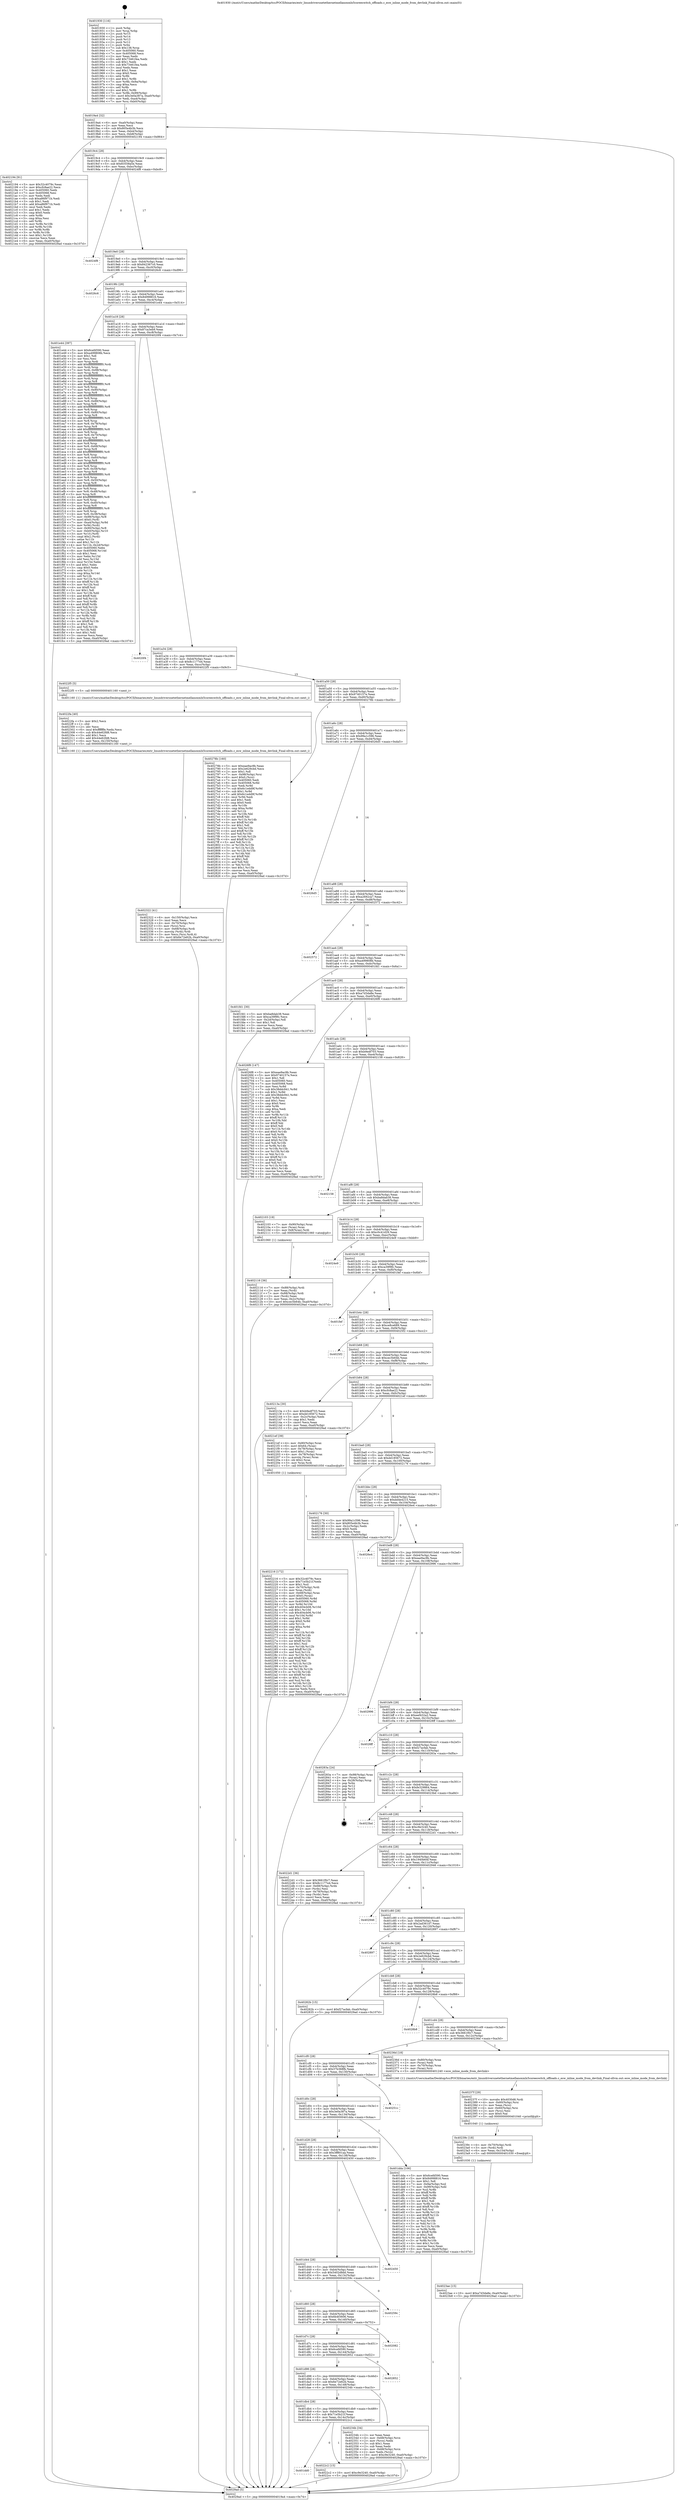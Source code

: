 digraph "0x401930" {
  label = "0x401930 (/mnt/c/Users/mathe/Desktop/tcc/POCII/binaries/extr_linuxdriversnetethernetmellanoxmlx5coreeswitch_offloads.c_esw_inline_mode_from_devlink_Final-ollvm.out::main(0))"
  labelloc = "t"
  node[shape=record]

  Entry [label="",width=0.3,height=0.3,shape=circle,fillcolor=black,style=filled]
  "0x4019a4" [label="{
     0x4019a4 [32]\l
     | [instrs]\l
     &nbsp;&nbsp;0x4019a4 \<+6\>: mov -0xa0(%rbp),%eax\l
     &nbsp;&nbsp;0x4019aa \<+2\>: mov %eax,%ecx\l
     &nbsp;&nbsp;0x4019ac \<+6\>: sub $0x805e4b3b,%ecx\l
     &nbsp;&nbsp;0x4019b2 \<+6\>: mov %eax,-0xb4(%rbp)\l
     &nbsp;&nbsp;0x4019b8 \<+6\>: mov %ecx,-0xb8(%rbp)\l
     &nbsp;&nbsp;0x4019be \<+6\>: je 0000000000402194 \<main+0x864\>\l
  }"]
  "0x402194" [label="{
     0x402194 [91]\l
     | [instrs]\l
     &nbsp;&nbsp;0x402194 \<+5\>: mov $0x32c4079c,%eax\l
     &nbsp;&nbsp;0x402199 \<+5\>: mov $0xcfc8ae22,%ecx\l
     &nbsp;&nbsp;0x40219e \<+7\>: mov 0x405060,%edx\l
     &nbsp;&nbsp;0x4021a5 \<+7\>: mov 0x405068,%esi\l
     &nbsp;&nbsp;0x4021ac \<+2\>: mov %edx,%edi\l
     &nbsp;&nbsp;0x4021ae \<+6\>: sub $0xa86f971b,%edi\l
     &nbsp;&nbsp;0x4021b4 \<+3\>: sub $0x1,%edi\l
     &nbsp;&nbsp;0x4021b7 \<+6\>: add $0xa86f971b,%edi\l
     &nbsp;&nbsp;0x4021bd \<+3\>: imul %edi,%edx\l
     &nbsp;&nbsp;0x4021c0 \<+3\>: and $0x1,%edx\l
     &nbsp;&nbsp;0x4021c3 \<+3\>: cmp $0x0,%edx\l
     &nbsp;&nbsp;0x4021c6 \<+4\>: sete %r8b\l
     &nbsp;&nbsp;0x4021ca \<+3\>: cmp $0xa,%esi\l
     &nbsp;&nbsp;0x4021cd \<+4\>: setl %r9b\l
     &nbsp;&nbsp;0x4021d1 \<+3\>: mov %r8b,%r10b\l
     &nbsp;&nbsp;0x4021d4 \<+3\>: and %r9b,%r10b\l
     &nbsp;&nbsp;0x4021d7 \<+3\>: xor %r9b,%r8b\l
     &nbsp;&nbsp;0x4021da \<+3\>: or %r8b,%r10b\l
     &nbsp;&nbsp;0x4021dd \<+4\>: test $0x1,%r10b\l
     &nbsp;&nbsp;0x4021e1 \<+3\>: cmovne %ecx,%eax\l
     &nbsp;&nbsp;0x4021e4 \<+6\>: mov %eax,-0xa0(%rbp)\l
     &nbsp;&nbsp;0x4021ea \<+5\>: jmp 00000000004029ad \<main+0x107d\>\l
  }"]
  "0x4019c4" [label="{
     0x4019c4 [28]\l
     | [instrs]\l
     &nbsp;&nbsp;0x4019c4 \<+5\>: jmp 00000000004019c9 \<main+0x99\>\l
     &nbsp;&nbsp;0x4019c9 \<+6\>: mov -0xb4(%rbp),%eax\l
     &nbsp;&nbsp;0x4019cf \<+5\>: sub $0x83558a5e,%eax\l
     &nbsp;&nbsp;0x4019d4 \<+6\>: mov %eax,-0xbc(%rbp)\l
     &nbsp;&nbsp;0x4019da \<+6\>: je 00000000004024f8 \<main+0xbc8\>\l
  }"]
  Exit [label="",width=0.3,height=0.3,shape=circle,fillcolor=black,style=filled,peripheries=2]
  "0x4024f8" [label="{
     0x4024f8\l
  }", style=dashed]
  "0x4019e0" [label="{
     0x4019e0 [28]\l
     | [instrs]\l
     &nbsp;&nbsp;0x4019e0 \<+5\>: jmp 00000000004019e5 \<main+0xb5\>\l
     &nbsp;&nbsp;0x4019e5 \<+6\>: mov -0xb4(%rbp),%eax\l
     &nbsp;&nbsp;0x4019eb \<+5\>: sub $0x842367c0,%eax\l
     &nbsp;&nbsp;0x4019f0 \<+6\>: mov %eax,-0xc0(%rbp)\l
     &nbsp;&nbsp;0x4019f6 \<+6\>: je 00000000004026c6 \<main+0xd96\>\l
  }"]
  "0x4023ae" [label="{
     0x4023ae [15]\l
     | [instrs]\l
     &nbsp;&nbsp;0x4023ae \<+10\>: movl $0xa7d3da8e,-0xa0(%rbp)\l
     &nbsp;&nbsp;0x4023b8 \<+5\>: jmp 00000000004029ad \<main+0x107d\>\l
  }"]
  "0x4026c6" [label="{
     0x4026c6\l
  }", style=dashed]
  "0x4019fc" [label="{
     0x4019fc [28]\l
     | [instrs]\l
     &nbsp;&nbsp;0x4019fc \<+5\>: jmp 0000000000401a01 \<main+0xd1\>\l
     &nbsp;&nbsp;0x401a01 \<+6\>: mov -0xb4(%rbp),%eax\l
     &nbsp;&nbsp;0x401a07 \<+5\>: sub $0x84998816,%eax\l
     &nbsp;&nbsp;0x401a0c \<+6\>: mov %eax,-0xc4(%rbp)\l
     &nbsp;&nbsp;0x401a12 \<+6\>: je 0000000000401e44 \<main+0x514\>\l
  }"]
  "0x40239c" [label="{
     0x40239c [18]\l
     | [instrs]\l
     &nbsp;&nbsp;0x40239c \<+4\>: mov -0x70(%rbp),%rdi\l
     &nbsp;&nbsp;0x4023a0 \<+3\>: mov (%rdi),%rdi\l
     &nbsp;&nbsp;0x4023a3 \<+6\>: mov %eax,-0x154(%rbp)\l
     &nbsp;&nbsp;0x4023a9 \<+5\>: call 0000000000401030 \<free@plt\>\l
     | [calls]\l
     &nbsp;&nbsp;0x401030 \{1\} (unknown)\l
  }"]
  "0x401e44" [label="{
     0x401e44 [397]\l
     | [instrs]\l
     &nbsp;&nbsp;0x401e44 \<+5\>: mov $0x6cefd590,%eax\l
     &nbsp;&nbsp;0x401e49 \<+5\>: mov $0xa499808b,%ecx\l
     &nbsp;&nbsp;0x401e4e \<+2\>: mov $0x1,%dl\l
     &nbsp;&nbsp;0x401e50 \<+2\>: xor %esi,%esi\l
     &nbsp;&nbsp;0x401e52 \<+3\>: mov %rsp,%rdi\l
     &nbsp;&nbsp;0x401e55 \<+4\>: add $0xfffffffffffffff0,%rdi\l
     &nbsp;&nbsp;0x401e59 \<+3\>: mov %rdi,%rsp\l
     &nbsp;&nbsp;0x401e5c \<+7\>: mov %rdi,-0x98(%rbp)\l
     &nbsp;&nbsp;0x401e63 \<+3\>: mov %rsp,%rdi\l
     &nbsp;&nbsp;0x401e66 \<+4\>: add $0xfffffffffffffff0,%rdi\l
     &nbsp;&nbsp;0x401e6a \<+3\>: mov %rdi,%rsp\l
     &nbsp;&nbsp;0x401e6d \<+3\>: mov %rsp,%r8\l
     &nbsp;&nbsp;0x401e70 \<+4\>: add $0xfffffffffffffff0,%r8\l
     &nbsp;&nbsp;0x401e74 \<+3\>: mov %r8,%rsp\l
     &nbsp;&nbsp;0x401e77 \<+7\>: mov %r8,-0x90(%rbp)\l
     &nbsp;&nbsp;0x401e7e \<+3\>: mov %rsp,%r8\l
     &nbsp;&nbsp;0x401e81 \<+4\>: add $0xfffffffffffffff0,%r8\l
     &nbsp;&nbsp;0x401e85 \<+3\>: mov %r8,%rsp\l
     &nbsp;&nbsp;0x401e88 \<+7\>: mov %r8,-0x88(%rbp)\l
     &nbsp;&nbsp;0x401e8f \<+3\>: mov %rsp,%r8\l
     &nbsp;&nbsp;0x401e92 \<+4\>: add $0xfffffffffffffff0,%r8\l
     &nbsp;&nbsp;0x401e96 \<+3\>: mov %r8,%rsp\l
     &nbsp;&nbsp;0x401e99 \<+4\>: mov %r8,-0x80(%rbp)\l
     &nbsp;&nbsp;0x401e9d \<+3\>: mov %rsp,%r8\l
     &nbsp;&nbsp;0x401ea0 \<+4\>: add $0xfffffffffffffff0,%r8\l
     &nbsp;&nbsp;0x401ea4 \<+3\>: mov %r8,%rsp\l
     &nbsp;&nbsp;0x401ea7 \<+4\>: mov %r8,-0x78(%rbp)\l
     &nbsp;&nbsp;0x401eab \<+3\>: mov %rsp,%r8\l
     &nbsp;&nbsp;0x401eae \<+4\>: add $0xfffffffffffffff0,%r8\l
     &nbsp;&nbsp;0x401eb2 \<+3\>: mov %r8,%rsp\l
     &nbsp;&nbsp;0x401eb5 \<+4\>: mov %r8,-0x70(%rbp)\l
     &nbsp;&nbsp;0x401eb9 \<+3\>: mov %rsp,%r8\l
     &nbsp;&nbsp;0x401ebc \<+4\>: add $0xfffffffffffffff0,%r8\l
     &nbsp;&nbsp;0x401ec0 \<+3\>: mov %r8,%rsp\l
     &nbsp;&nbsp;0x401ec3 \<+4\>: mov %r8,-0x68(%rbp)\l
     &nbsp;&nbsp;0x401ec7 \<+3\>: mov %rsp,%r8\l
     &nbsp;&nbsp;0x401eca \<+4\>: add $0xfffffffffffffff0,%r8\l
     &nbsp;&nbsp;0x401ece \<+3\>: mov %r8,%rsp\l
     &nbsp;&nbsp;0x401ed1 \<+4\>: mov %r8,-0x60(%rbp)\l
     &nbsp;&nbsp;0x401ed5 \<+3\>: mov %rsp,%r8\l
     &nbsp;&nbsp;0x401ed8 \<+4\>: add $0xfffffffffffffff0,%r8\l
     &nbsp;&nbsp;0x401edc \<+3\>: mov %r8,%rsp\l
     &nbsp;&nbsp;0x401edf \<+4\>: mov %r8,-0x58(%rbp)\l
     &nbsp;&nbsp;0x401ee3 \<+3\>: mov %rsp,%r8\l
     &nbsp;&nbsp;0x401ee6 \<+4\>: add $0xfffffffffffffff0,%r8\l
     &nbsp;&nbsp;0x401eea \<+3\>: mov %r8,%rsp\l
     &nbsp;&nbsp;0x401eed \<+4\>: mov %r8,-0x50(%rbp)\l
     &nbsp;&nbsp;0x401ef1 \<+3\>: mov %rsp,%r8\l
     &nbsp;&nbsp;0x401ef4 \<+4\>: add $0xfffffffffffffff0,%r8\l
     &nbsp;&nbsp;0x401ef8 \<+3\>: mov %r8,%rsp\l
     &nbsp;&nbsp;0x401efb \<+4\>: mov %r8,-0x48(%rbp)\l
     &nbsp;&nbsp;0x401eff \<+3\>: mov %rsp,%r8\l
     &nbsp;&nbsp;0x401f02 \<+4\>: add $0xfffffffffffffff0,%r8\l
     &nbsp;&nbsp;0x401f06 \<+3\>: mov %r8,%rsp\l
     &nbsp;&nbsp;0x401f09 \<+4\>: mov %r8,-0x40(%rbp)\l
     &nbsp;&nbsp;0x401f0d \<+3\>: mov %rsp,%r8\l
     &nbsp;&nbsp;0x401f10 \<+4\>: add $0xfffffffffffffff0,%r8\l
     &nbsp;&nbsp;0x401f14 \<+3\>: mov %r8,%rsp\l
     &nbsp;&nbsp;0x401f17 \<+4\>: mov %r8,-0x38(%rbp)\l
     &nbsp;&nbsp;0x401f1b \<+7\>: mov -0x98(%rbp),%r8\l
     &nbsp;&nbsp;0x401f22 \<+7\>: movl $0x0,(%r8)\l
     &nbsp;&nbsp;0x401f29 \<+7\>: mov -0xa4(%rbp),%r9d\l
     &nbsp;&nbsp;0x401f30 \<+3\>: mov %r9d,(%rdi)\l
     &nbsp;&nbsp;0x401f33 \<+7\>: mov -0x90(%rbp),%r8\l
     &nbsp;&nbsp;0x401f3a \<+7\>: mov -0xb0(%rbp),%r10\l
     &nbsp;&nbsp;0x401f41 \<+3\>: mov %r10,(%r8)\l
     &nbsp;&nbsp;0x401f44 \<+3\>: cmpl $0x2,(%rdi)\l
     &nbsp;&nbsp;0x401f47 \<+4\>: setne %r11b\l
     &nbsp;&nbsp;0x401f4b \<+4\>: and $0x1,%r11b\l
     &nbsp;&nbsp;0x401f4f \<+4\>: mov %r11b,-0x2d(%rbp)\l
     &nbsp;&nbsp;0x401f53 \<+7\>: mov 0x405060,%ebx\l
     &nbsp;&nbsp;0x401f5a \<+8\>: mov 0x405068,%r14d\l
     &nbsp;&nbsp;0x401f62 \<+3\>: sub $0x1,%esi\l
     &nbsp;&nbsp;0x401f65 \<+3\>: mov %ebx,%r15d\l
     &nbsp;&nbsp;0x401f68 \<+3\>: add %esi,%r15d\l
     &nbsp;&nbsp;0x401f6b \<+4\>: imul %r15d,%ebx\l
     &nbsp;&nbsp;0x401f6f \<+3\>: and $0x1,%ebx\l
     &nbsp;&nbsp;0x401f72 \<+3\>: cmp $0x0,%ebx\l
     &nbsp;&nbsp;0x401f75 \<+4\>: sete %r11b\l
     &nbsp;&nbsp;0x401f79 \<+4\>: cmp $0xa,%r14d\l
     &nbsp;&nbsp;0x401f7d \<+4\>: setl %r12b\l
     &nbsp;&nbsp;0x401f81 \<+3\>: mov %r11b,%r13b\l
     &nbsp;&nbsp;0x401f84 \<+4\>: xor $0xff,%r13b\l
     &nbsp;&nbsp;0x401f88 \<+3\>: mov %r12b,%sil\l
     &nbsp;&nbsp;0x401f8b \<+4\>: xor $0xff,%sil\l
     &nbsp;&nbsp;0x401f8f \<+3\>: xor $0x1,%dl\l
     &nbsp;&nbsp;0x401f92 \<+3\>: mov %r13b,%dil\l
     &nbsp;&nbsp;0x401f95 \<+4\>: and $0xff,%dil\l
     &nbsp;&nbsp;0x401f99 \<+3\>: and %dl,%r11b\l
     &nbsp;&nbsp;0x401f9c \<+3\>: mov %sil,%r8b\l
     &nbsp;&nbsp;0x401f9f \<+4\>: and $0xff,%r8b\l
     &nbsp;&nbsp;0x401fa3 \<+3\>: and %dl,%r12b\l
     &nbsp;&nbsp;0x401fa6 \<+3\>: or %r11b,%dil\l
     &nbsp;&nbsp;0x401fa9 \<+3\>: or %r12b,%r8b\l
     &nbsp;&nbsp;0x401fac \<+3\>: xor %r8b,%dil\l
     &nbsp;&nbsp;0x401faf \<+3\>: or %sil,%r13b\l
     &nbsp;&nbsp;0x401fb2 \<+4\>: xor $0xff,%r13b\l
     &nbsp;&nbsp;0x401fb6 \<+3\>: or $0x1,%dl\l
     &nbsp;&nbsp;0x401fb9 \<+3\>: and %dl,%r13b\l
     &nbsp;&nbsp;0x401fbc \<+3\>: or %r13b,%dil\l
     &nbsp;&nbsp;0x401fbf \<+4\>: test $0x1,%dil\l
     &nbsp;&nbsp;0x401fc3 \<+3\>: cmovne %ecx,%eax\l
     &nbsp;&nbsp;0x401fc6 \<+6\>: mov %eax,-0xa0(%rbp)\l
     &nbsp;&nbsp;0x401fcc \<+5\>: jmp 00000000004029ad \<main+0x107d\>\l
  }"]
  "0x401a18" [label="{
     0x401a18 [28]\l
     | [instrs]\l
     &nbsp;&nbsp;0x401a18 \<+5\>: jmp 0000000000401a1d \<main+0xed\>\l
     &nbsp;&nbsp;0x401a1d \<+6\>: mov -0xb4(%rbp),%eax\l
     &nbsp;&nbsp;0x401a23 \<+5\>: sub $0x87ca3eb9,%eax\l
     &nbsp;&nbsp;0x401a28 \<+6\>: mov %eax,-0xc8(%rbp)\l
     &nbsp;&nbsp;0x401a2e \<+6\>: je 00000000004020f4 \<main+0x7c4\>\l
  }"]
  "0x40237f" [label="{
     0x40237f [29]\l
     | [instrs]\l
     &nbsp;&nbsp;0x40237f \<+10\>: movabs $0x4030d6,%rdi\l
     &nbsp;&nbsp;0x402389 \<+4\>: mov -0x60(%rbp),%rsi\l
     &nbsp;&nbsp;0x40238d \<+2\>: mov %eax,(%rsi)\l
     &nbsp;&nbsp;0x40238f \<+4\>: mov -0x60(%rbp),%rsi\l
     &nbsp;&nbsp;0x402393 \<+2\>: mov (%rsi),%esi\l
     &nbsp;&nbsp;0x402395 \<+2\>: mov $0x0,%al\l
     &nbsp;&nbsp;0x402397 \<+5\>: call 0000000000401040 \<printf@plt\>\l
     | [calls]\l
     &nbsp;&nbsp;0x401040 \{1\} (unknown)\l
  }"]
  "0x4020f4" [label="{
     0x4020f4\l
  }", style=dashed]
  "0x401a34" [label="{
     0x401a34 [28]\l
     | [instrs]\l
     &nbsp;&nbsp;0x401a34 \<+5\>: jmp 0000000000401a39 \<main+0x109\>\l
     &nbsp;&nbsp;0x401a39 \<+6\>: mov -0xb4(%rbp),%eax\l
     &nbsp;&nbsp;0x401a3f \<+5\>: sub $0x8c1177e4,%eax\l
     &nbsp;&nbsp;0x401a44 \<+6\>: mov %eax,-0xcc(%rbp)\l
     &nbsp;&nbsp;0x401a4a \<+6\>: je 00000000004022f5 \<main+0x9c5\>\l
  }"]
  "0x402322" [label="{
     0x402322 [41]\l
     | [instrs]\l
     &nbsp;&nbsp;0x402322 \<+6\>: mov -0x150(%rbp),%ecx\l
     &nbsp;&nbsp;0x402328 \<+3\>: imul %eax,%ecx\l
     &nbsp;&nbsp;0x40232b \<+4\>: mov -0x70(%rbp),%rsi\l
     &nbsp;&nbsp;0x40232f \<+3\>: mov (%rsi),%rsi\l
     &nbsp;&nbsp;0x402332 \<+4\>: mov -0x68(%rbp),%rdi\l
     &nbsp;&nbsp;0x402336 \<+3\>: movslq (%rdi),%rdi\l
     &nbsp;&nbsp;0x402339 \<+3\>: mov %ecx,(%rsi,%rdi,4)\l
     &nbsp;&nbsp;0x40233c \<+10\>: movl $0x6e72e62b,-0xa0(%rbp)\l
     &nbsp;&nbsp;0x402346 \<+5\>: jmp 00000000004029ad \<main+0x107d\>\l
  }"]
  "0x4022f5" [label="{
     0x4022f5 [5]\l
     | [instrs]\l
     &nbsp;&nbsp;0x4022f5 \<+5\>: call 0000000000401160 \<next_i\>\l
     | [calls]\l
     &nbsp;&nbsp;0x401160 \{1\} (/mnt/c/Users/mathe/Desktop/tcc/POCII/binaries/extr_linuxdriversnetethernetmellanoxmlx5coreeswitch_offloads.c_esw_inline_mode_from_devlink_Final-ollvm.out::next_i)\l
  }"]
  "0x401a50" [label="{
     0x401a50 [28]\l
     | [instrs]\l
     &nbsp;&nbsp;0x401a50 \<+5\>: jmp 0000000000401a55 \<main+0x125\>\l
     &nbsp;&nbsp;0x401a55 \<+6\>: mov -0xb4(%rbp),%eax\l
     &nbsp;&nbsp;0x401a5b \<+5\>: sub $0x9740157e,%eax\l
     &nbsp;&nbsp;0x401a60 \<+6\>: mov %eax,-0xd0(%rbp)\l
     &nbsp;&nbsp;0x401a66 \<+6\>: je 000000000040278b \<main+0xe5b\>\l
  }"]
  "0x4022fa" [label="{
     0x4022fa [40]\l
     | [instrs]\l
     &nbsp;&nbsp;0x4022fa \<+5\>: mov $0x2,%ecx\l
     &nbsp;&nbsp;0x4022ff \<+1\>: cltd\l
     &nbsp;&nbsp;0x402300 \<+2\>: idiv %ecx\l
     &nbsp;&nbsp;0x402302 \<+6\>: imul $0xfffffffe,%edx,%ecx\l
     &nbsp;&nbsp;0x402308 \<+6\>: sub $0x44e62fd8,%ecx\l
     &nbsp;&nbsp;0x40230e \<+3\>: add $0x1,%ecx\l
     &nbsp;&nbsp;0x402311 \<+6\>: add $0x44e62fd8,%ecx\l
     &nbsp;&nbsp;0x402317 \<+6\>: mov %ecx,-0x150(%rbp)\l
     &nbsp;&nbsp;0x40231d \<+5\>: call 0000000000401160 \<next_i\>\l
     | [calls]\l
     &nbsp;&nbsp;0x401160 \{1\} (/mnt/c/Users/mathe/Desktop/tcc/POCII/binaries/extr_linuxdriversnetethernetmellanoxmlx5coreeswitch_offloads.c_esw_inline_mode_from_devlink_Final-ollvm.out::next_i)\l
  }"]
  "0x40278b" [label="{
     0x40278b [160]\l
     | [instrs]\l
     &nbsp;&nbsp;0x40278b \<+5\>: mov $0xeae9ac9b,%eax\l
     &nbsp;&nbsp;0x402790 \<+5\>: mov $0x2e629cbd,%ecx\l
     &nbsp;&nbsp;0x402795 \<+2\>: mov $0x1,%dl\l
     &nbsp;&nbsp;0x402797 \<+7\>: mov -0x98(%rbp),%rsi\l
     &nbsp;&nbsp;0x40279e \<+6\>: movl $0x0,(%rsi)\l
     &nbsp;&nbsp;0x4027a4 \<+7\>: mov 0x405060,%edi\l
     &nbsp;&nbsp;0x4027ab \<+8\>: mov 0x405068,%r8d\l
     &nbsp;&nbsp;0x4027b3 \<+3\>: mov %edi,%r9d\l
     &nbsp;&nbsp;0x4027b6 \<+7\>: sub $0x6c1edd9f,%r9d\l
     &nbsp;&nbsp;0x4027bd \<+4\>: sub $0x1,%r9d\l
     &nbsp;&nbsp;0x4027c1 \<+7\>: add $0x6c1edd9f,%r9d\l
     &nbsp;&nbsp;0x4027c8 \<+4\>: imul %r9d,%edi\l
     &nbsp;&nbsp;0x4027cc \<+3\>: and $0x1,%edi\l
     &nbsp;&nbsp;0x4027cf \<+3\>: cmp $0x0,%edi\l
     &nbsp;&nbsp;0x4027d2 \<+4\>: sete %r10b\l
     &nbsp;&nbsp;0x4027d6 \<+4\>: cmp $0xa,%r8d\l
     &nbsp;&nbsp;0x4027da \<+4\>: setl %r11b\l
     &nbsp;&nbsp;0x4027de \<+3\>: mov %r10b,%bl\l
     &nbsp;&nbsp;0x4027e1 \<+3\>: xor $0xff,%bl\l
     &nbsp;&nbsp;0x4027e4 \<+3\>: mov %r11b,%r14b\l
     &nbsp;&nbsp;0x4027e7 \<+4\>: xor $0xff,%r14b\l
     &nbsp;&nbsp;0x4027eb \<+3\>: xor $0x1,%dl\l
     &nbsp;&nbsp;0x4027ee \<+3\>: mov %bl,%r15b\l
     &nbsp;&nbsp;0x4027f1 \<+4\>: and $0xff,%r15b\l
     &nbsp;&nbsp;0x4027f5 \<+3\>: and %dl,%r10b\l
     &nbsp;&nbsp;0x4027f8 \<+3\>: mov %r14b,%r12b\l
     &nbsp;&nbsp;0x4027fb \<+4\>: and $0xff,%r12b\l
     &nbsp;&nbsp;0x4027ff \<+3\>: and %dl,%r11b\l
     &nbsp;&nbsp;0x402802 \<+3\>: or %r10b,%r15b\l
     &nbsp;&nbsp;0x402805 \<+3\>: or %r11b,%r12b\l
     &nbsp;&nbsp;0x402808 \<+3\>: xor %r12b,%r15b\l
     &nbsp;&nbsp;0x40280b \<+3\>: or %r14b,%bl\l
     &nbsp;&nbsp;0x40280e \<+3\>: xor $0xff,%bl\l
     &nbsp;&nbsp;0x402811 \<+3\>: or $0x1,%dl\l
     &nbsp;&nbsp;0x402814 \<+2\>: and %dl,%bl\l
     &nbsp;&nbsp;0x402816 \<+3\>: or %bl,%r15b\l
     &nbsp;&nbsp;0x402819 \<+4\>: test $0x1,%r15b\l
     &nbsp;&nbsp;0x40281d \<+3\>: cmovne %ecx,%eax\l
     &nbsp;&nbsp;0x402820 \<+6\>: mov %eax,-0xa0(%rbp)\l
     &nbsp;&nbsp;0x402826 \<+5\>: jmp 00000000004029ad \<main+0x107d\>\l
  }"]
  "0x401a6c" [label="{
     0x401a6c [28]\l
     | [instrs]\l
     &nbsp;&nbsp;0x401a6c \<+5\>: jmp 0000000000401a71 \<main+0x141\>\l
     &nbsp;&nbsp;0x401a71 \<+6\>: mov -0xb4(%rbp),%eax\l
     &nbsp;&nbsp;0x401a77 \<+5\>: sub $0x99a1c596,%eax\l
     &nbsp;&nbsp;0x401a7c \<+6\>: mov %eax,-0xd4(%rbp)\l
     &nbsp;&nbsp;0x401a82 \<+6\>: je 00000000004026d5 \<main+0xda5\>\l
  }"]
  "0x401dd0" [label="{
     0x401dd0\l
  }", style=dashed]
  "0x4026d5" [label="{
     0x4026d5\l
  }", style=dashed]
  "0x401a88" [label="{
     0x401a88 [28]\l
     | [instrs]\l
     &nbsp;&nbsp;0x401a88 \<+5\>: jmp 0000000000401a8d \<main+0x15d\>\l
     &nbsp;&nbsp;0x401a8d \<+6\>: mov -0xb4(%rbp),%eax\l
     &nbsp;&nbsp;0x401a93 \<+5\>: sub $0xa2692ca7,%eax\l
     &nbsp;&nbsp;0x401a98 \<+6\>: mov %eax,-0xd8(%rbp)\l
     &nbsp;&nbsp;0x401a9e \<+6\>: je 0000000000402572 \<main+0xc42\>\l
  }"]
  "0x4022c2" [label="{
     0x4022c2 [15]\l
     | [instrs]\l
     &nbsp;&nbsp;0x4022c2 \<+10\>: movl $0xc9e3240,-0xa0(%rbp)\l
     &nbsp;&nbsp;0x4022cc \<+5\>: jmp 00000000004029ad \<main+0x107d\>\l
  }"]
  "0x402572" [label="{
     0x402572\l
  }", style=dashed]
  "0x401aa4" [label="{
     0x401aa4 [28]\l
     | [instrs]\l
     &nbsp;&nbsp;0x401aa4 \<+5\>: jmp 0000000000401aa9 \<main+0x179\>\l
     &nbsp;&nbsp;0x401aa9 \<+6\>: mov -0xb4(%rbp),%eax\l
     &nbsp;&nbsp;0x401aaf \<+5\>: sub $0xa499808b,%eax\l
     &nbsp;&nbsp;0x401ab4 \<+6\>: mov %eax,-0xdc(%rbp)\l
     &nbsp;&nbsp;0x401aba \<+6\>: je 0000000000401fd1 \<main+0x6a1\>\l
  }"]
  "0x401db4" [label="{
     0x401db4 [28]\l
     | [instrs]\l
     &nbsp;&nbsp;0x401db4 \<+5\>: jmp 0000000000401db9 \<main+0x489\>\l
     &nbsp;&nbsp;0x401db9 \<+6\>: mov -0xb4(%rbp),%eax\l
     &nbsp;&nbsp;0x401dbf \<+5\>: sub $0x71e5b21f,%eax\l
     &nbsp;&nbsp;0x401dc4 \<+6\>: mov %eax,-0x14c(%rbp)\l
     &nbsp;&nbsp;0x401dca \<+6\>: je 00000000004022c2 \<main+0x992\>\l
  }"]
  "0x401fd1" [label="{
     0x401fd1 [30]\l
     | [instrs]\l
     &nbsp;&nbsp;0x401fd1 \<+5\>: mov $0xba8dab38,%eax\l
     &nbsp;&nbsp;0x401fd6 \<+5\>: mov $0xca39f9fc,%ecx\l
     &nbsp;&nbsp;0x401fdb \<+3\>: mov -0x2d(%rbp),%dl\l
     &nbsp;&nbsp;0x401fde \<+3\>: test $0x1,%dl\l
     &nbsp;&nbsp;0x401fe1 \<+3\>: cmovne %ecx,%eax\l
     &nbsp;&nbsp;0x401fe4 \<+6\>: mov %eax,-0xa0(%rbp)\l
     &nbsp;&nbsp;0x401fea \<+5\>: jmp 00000000004029ad \<main+0x107d\>\l
  }"]
  "0x401ac0" [label="{
     0x401ac0 [28]\l
     | [instrs]\l
     &nbsp;&nbsp;0x401ac0 \<+5\>: jmp 0000000000401ac5 \<main+0x195\>\l
     &nbsp;&nbsp;0x401ac5 \<+6\>: mov -0xb4(%rbp),%eax\l
     &nbsp;&nbsp;0x401acb \<+5\>: sub $0xa7d3da8e,%eax\l
     &nbsp;&nbsp;0x401ad0 \<+6\>: mov %eax,-0xe0(%rbp)\l
     &nbsp;&nbsp;0x401ad6 \<+6\>: je 00000000004026f8 \<main+0xdc8\>\l
  }"]
  "0x40234b" [label="{
     0x40234b [34]\l
     | [instrs]\l
     &nbsp;&nbsp;0x40234b \<+2\>: xor %eax,%eax\l
     &nbsp;&nbsp;0x40234d \<+4\>: mov -0x68(%rbp),%rcx\l
     &nbsp;&nbsp;0x402351 \<+2\>: mov (%rcx),%edx\l
     &nbsp;&nbsp;0x402353 \<+3\>: sub $0x1,%eax\l
     &nbsp;&nbsp;0x402356 \<+2\>: sub %eax,%edx\l
     &nbsp;&nbsp;0x402358 \<+4\>: mov -0x68(%rbp),%rcx\l
     &nbsp;&nbsp;0x40235c \<+2\>: mov %edx,(%rcx)\l
     &nbsp;&nbsp;0x40235e \<+10\>: movl $0xc9e3240,-0xa0(%rbp)\l
     &nbsp;&nbsp;0x402368 \<+5\>: jmp 00000000004029ad \<main+0x107d\>\l
  }"]
  "0x4026f8" [label="{
     0x4026f8 [147]\l
     | [instrs]\l
     &nbsp;&nbsp;0x4026f8 \<+5\>: mov $0xeae9ac9b,%eax\l
     &nbsp;&nbsp;0x4026fd \<+5\>: mov $0x9740157e,%ecx\l
     &nbsp;&nbsp;0x402702 \<+2\>: mov $0x1,%dl\l
     &nbsp;&nbsp;0x402704 \<+7\>: mov 0x405060,%esi\l
     &nbsp;&nbsp;0x40270b \<+7\>: mov 0x405068,%edi\l
     &nbsp;&nbsp;0x402712 \<+3\>: mov %esi,%r8d\l
     &nbsp;&nbsp;0x402715 \<+7\>: sub $0x38ddc941,%r8d\l
     &nbsp;&nbsp;0x40271c \<+4\>: sub $0x1,%r8d\l
     &nbsp;&nbsp;0x402720 \<+7\>: add $0x38ddc941,%r8d\l
     &nbsp;&nbsp;0x402727 \<+4\>: imul %r8d,%esi\l
     &nbsp;&nbsp;0x40272b \<+3\>: and $0x1,%esi\l
     &nbsp;&nbsp;0x40272e \<+3\>: cmp $0x0,%esi\l
     &nbsp;&nbsp;0x402731 \<+4\>: sete %r9b\l
     &nbsp;&nbsp;0x402735 \<+3\>: cmp $0xa,%edi\l
     &nbsp;&nbsp;0x402738 \<+4\>: setl %r10b\l
     &nbsp;&nbsp;0x40273c \<+3\>: mov %r9b,%r11b\l
     &nbsp;&nbsp;0x40273f \<+4\>: xor $0xff,%r11b\l
     &nbsp;&nbsp;0x402743 \<+3\>: mov %r10b,%bl\l
     &nbsp;&nbsp;0x402746 \<+3\>: xor $0xff,%bl\l
     &nbsp;&nbsp;0x402749 \<+3\>: xor $0x0,%dl\l
     &nbsp;&nbsp;0x40274c \<+3\>: mov %r11b,%r14b\l
     &nbsp;&nbsp;0x40274f \<+4\>: and $0x0,%r14b\l
     &nbsp;&nbsp;0x402753 \<+3\>: and %dl,%r9b\l
     &nbsp;&nbsp;0x402756 \<+3\>: mov %bl,%r15b\l
     &nbsp;&nbsp;0x402759 \<+4\>: and $0x0,%r15b\l
     &nbsp;&nbsp;0x40275d \<+3\>: and %dl,%r10b\l
     &nbsp;&nbsp;0x402760 \<+3\>: or %r9b,%r14b\l
     &nbsp;&nbsp;0x402763 \<+3\>: or %r10b,%r15b\l
     &nbsp;&nbsp;0x402766 \<+3\>: xor %r15b,%r14b\l
     &nbsp;&nbsp;0x402769 \<+3\>: or %bl,%r11b\l
     &nbsp;&nbsp;0x40276c \<+4\>: xor $0xff,%r11b\l
     &nbsp;&nbsp;0x402770 \<+3\>: or $0x0,%dl\l
     &nbsp;&nbsp;0x402773 \<+3\>: and %dl,%r11b\l
     &nbsp;&nbsp;0x402776 \<+3\>: or %r11b,%r14b\l
     &nbsp;&nbsp;0x402779 \<+4\>: test $0x1,%r14b\l
     &nbsp;&nbsp;0x40277d \<+3\>: cmovne %ecx,%eax\l
     &nbsp;&nbsp;0x402780 \<+6\>: mov %eax,-0xa0(%rbp)\l
     &nbsp;&nbsp;0x402786 \<+5\>: jmp 00000000004029ad \<main+0x107d\>\l
  }"]
  "0x401adc" [label="{
     0x401adc [28]\l
     | [instrs]\l
     &nbsp;&nbsp;0x401adc \<+5\>: jmp 0000000000401ae1 \<main+0x1b1\>\l
     &nbsp;&nbsp;0x401ae1 \<+6\>: mov -0xb4(%rbp),%eax\l
     &nbsp;&nbsp;0x401ae7 \<+5\>: sub $0xb9edf703,%eax\l
     &nbsp;&nbsp;0x401aec \<+6\>: mov %eax,-0xe4(%rbp)\l
     &nbsp;&nbsp;0x401af2 \<+6\>: je 0000000000402158 \<main+0x828\>\l
  }"]
  "0x401d98" [label="{
     0x401d98 [28]\l
     | [instrs]\l
     &nbsp;&nbsp;0x401d98 \<+5\>: jmp 0000000000401d9d \<main+0x46d\>\l
     &nbsp;&nbsp;0x401d9d \<+6\>: mov -0xb4(%rbp),%eax\l
     &nbsp;&nbsp;0x401da3 \<+5\>: sub $0x6e72e62b,%eax\l
     &nbsp;&nbsp;0x401da8 \<+6\>: mov %eax,-0x148(%rbp)\l
     &nbsp;&nbsp;0x401dae \<+6\>: je 000000000040234b \<main+0xa1b\>\l
  }"]
  "0x402158" [label="{
     0x402158\l
  }", style=dashed]
  "0x401af8" [label="{
     0x401af8 [28]\l
     | [instrs]\l
     &nbsp;&nbsp;0x401af8 \<+5\>: jmp 0000000000401afd \<main+0x1cd\>\l
     &nbsp;&nbsp;0x401afd \<+6\>: mov -0xb4(%rbp),%eax\l
     &nbsp;&nbsp;0x401b03 \<+5\>: sub $0xba8dab38,%eax\l
     &nbsp;&nbsp;0x401b08 \<+6\>: mov %eax,-0xe8(%rbp)\l
     &nbsp;&nbsp;0x401b0e \<+6\>: je 0000000000402103 \<main+0x7d3\>\l
  }"]
  "0x402852" [label="{
     0x402852\l
  }", style=dashed]
  "0x402103" [label="{
     0x402103 [19]\l
     | [instrs]\l
     &nbsp;&nbsp;0x402103 \<+7\>: mov -0x90(%rbp),%rax\l
     &nbsp;&nbsp;0x40210a \<+3\>: mov (%rax),%rax\l
     &nbsp;&nbsp;0x40210d \<+4\>: mov 0x8(%rax),%rdi\l
     &nbsp;&nbsp;0x402111 \<+5\>: call 0000000000401060 \<atoi@plt\>\l
     | [calls]\l
     &nbsp;&nbsp;0x401060 \{1\} (unknown)\l
  }"]
  "0x401b14" [label="{
     0x401b14 [28]\l
     | [instrs]\l
     &nbsp;&nbsp;0x401b14 \<+5\>: jmp 0000000000401b19 \<main+0x1e9\>\l
     &nbsp;&nbsp;0x401b19 \<+6\>: mov -0xb4(%rbp),%eax\l
     &nbsp;&nbsp;0x401b1f \<+5\>: sub $0xc0c41d29,%eax\l
     &nbsp;&nbsp;0x401b24 \<+6\>: mov %eax,-0xec(%rbp)\l
     &nbsp;&nbsp;0x401b2a \<+6\>: je 00000000004024e9 \<main+0xbb9\>\l
  }"]
  "0x401d7c" [label="{
     0x401d7c [28]\l
     | [instrs]\l
     &nbsp;&nbsp;0x401d7c \<+5\>: jmp 0000000000401d81 \<main+0x451\>\l
     &nbsp;&nbsp;0x401d81 \<+6\>: mov -0xb4(%rbp),%eax\l
     &nbsp;&nbsp;0x401d87 \<+5\>: sub $0x6cefd590,%eax\l
     &nbsp;&nbsp;0x401d8c \<+6\>: mov %eax,-0x144(%rbp)\l
     &nbsp;&nbsp;0x401d92 \<+6\>: je 0000000000402852 \<main+0xf22\>\l
  }"]
  "0x4024e9" [label="{
     0x4024e9\l
  }", style=dashed]
  "0x401b30" [label="{
     0x401b30 [28]\l
     | [instrs]\l
     &nbsp;&nbsp;0x401b30 \<+5\>: jmp 0000000000401b35 \<main+0x205\>\l
     &nbsp;&nbsp;0x401b35 \<+6\>: mov -0xb4(%rbp),%eax\l
     &nbsp;&nbsp;0x401b3b \<+5\>: sub $0xca39f9fc,%eax\l
     &nbsp;&nbsp;0x401b40 \<+6\>: mov %eax,-0xf0(%rbp)\l
     &nbsp;&nbsp;0x401b46 \<+6\>: je 0000000000401fef \<main+0x6bf\>\l
  }"]
  "0x402082" [label="{
     0x402082\l
  }", style=dashed]
  "0x401fef" [label="{
     0x401fef\l
  }", style=dashed]
  "0x401b4c" [label="{
     0x401b4c [28]\l
     | [instrs]\l
     &nbsp;&nbsp;0x401b4c \<+5\>: jmp 0000000000401b51 \<main+0x221\>\l
     &nbsp;&nbsp;0x401b51 \<+6\>: mov -0xb4(%rbp),%eax\l
     &nbsp;&nbsp;0x401b57 \<+5\>: sub $0xce8ce689,%eax\l
     &nbsp;&nbsp;0x401b5c \<+6\>: mov %eax,-0xf4(%rbp)\l
     &nbsp;&nbsp;0x401b62 \<+6\>: je 00000000004025f2 \<main+0xcc2\>\l
  }"]
  "0x401d60" [label="{
     0x401d60 [28]\l
     | [instrs]\l
     &nbsp;&nbsp;0x401d60 \<+5\>: jmp 0000000000401d65 \<main+0x435\>\l
     &nbsp;&nbsp;0x401d65 \<+6\>: mov -0xb4(%rbp),%eax\l
     &nbsp;&nbsp;0x401d6b \<+5\>: sub $0x6b4f3606,%eax\l
     &nbsp;&nbsp;0x401d70 \<+6\>: mov %eax,-0x140(%rbp)\l
     &nbsp;&nbsp;0x401d76 \<+6\>: je 0000000000402082 \<main+0x752\>\l
  }"]
  "0x4025f2" [label="{
     0x4025f2\l
  }", style=dashed]
  "0x401b68" [label="{
     0x401b68 [28]\l
     | [instrs]\l
     &nbsp;&nbsp;0x401b68 \<+5\>: jmp 0000000000401b6d \<main+0x23d\>\l
     &nbsp;&nbsp;0x401b6d \<+6\>: mov -0xb4(%rbp),%eax\l
     &nbsp;&nbsp;0x401b73 \<+5\>: sub $0xcec5b64b,%eax\l
     &nbsp;&nbsp;0x401b78 \<+6\>: mov %eax,-0xf8(%rbp)\l
     &nbsp;&nbsp;0x401b7e \<+6\>: je 000000000040213a \<main+0x80a\>\l
  }"]
  "0x40259c" [label="{
     0x40259c\l
  }", style=dashed]
  "0x40213a" [label="{
     0x40213a [30]\l
     | [instrs]\l
     &nbsp;&nbsp;0x40213a \<+5\>: mov $0xb9edf703,%eax\l
     &nbsp;&nbsp;0x40213f \<+5\>: mov $0xdd185672,%ecx\l
     &nbsp;&nbsp;0x402144 \<+3\>: mov -0x2c(%rbp),%edx\l
     &nbsp;&nbsp;0x402147 \<+3\>: cmp $0x1,%edx\l
     &nbsp;&nbsp;0x40214a \<+3\>: cmovl %ecx,%eax\l
     &nbsp;&nbsp;0x40214d \<+6\>: mov %eax,-0xa0(%rbp)\l
     &nbsp;&nbsp;0x402153 \<+5\>: jmp 00000000004029ad \<main+0x107d\>\l
  }"]
  "0x401b84" [label="{
     0x401b84 [28]\l
     | [instrs]\l
     &nbsp;&nbsp;0x401b84 \<+5\>: jmp 0000000000401b89 \<main+0x259\>\l
     &nbsp;&nbsp;0x401b89 \<+6\>: mov -0xb4(%rbp),%eax\l
     &nbsp;&nbsp;0x401b8f \<+5\>: sub $0xcfc8ae22,%eax\l
     &nbsp;&nbsp;0x401b94 \<+6\>: mov %eax,-0xfc(%rbp)\l
     &nbsp;&nbsp;0x401b9a \<+6\>: je 00000000004021ef \<main+0x8bf\>\l
  }"]
  "0x401d44" [label="{
     0x401d44 [28]\l
     | [instrs]\l
     &nbsp;&nbsp;0x401d44 \<+5\>: jmp 0000000000401d49 \<main+0x419\>\l
     &nbsp;&nbsp;0x401d49 \<+6\>: mov -0xb4(%rbp),%eax\l
     &nbsp;&nbsp;0x401d4f \<+5\>: sub $0x5402d8dd,%eax\l
     &nbsp;&nbsp;0x401d54 \<+6\>: mov %eax,-0x13c(%rbp)\l
     &nbsp;&nbsp;0x401d5a \<+6\>: je 000000000040259c \<main+0xc6c\>\l
  }"]
  "0x4021ef" [label="{
     0x4021ef [39]\l
     | [instrs]\l
     &nbsp;&nbsp;0x4021ef \<+4\>: mov -0x80(%rbp),%rax\l
     &nbsp;&nbsp;0x4021f3 \<+6\>: movl $0x64,(%rax)\l
     &nbsp;&nbsp;0x4021f9 \<+4\>: mov -0x78(%rbp),%rax\l
     &nbsp;&nbsp;0x4021fd \<+6\>: movl $0x1,(%rax)\l
     &nbsp;&nbsp;0x402203 \<+4\>: mov -0x78(%rbp),%rax\l
     &nbsp;&nbsp;0x402207 \<+3\>: movslq (%rax),%rax\l
     &nbsp;&nbsp;0x40220a \<+4\>: shl $0x2,%rax\l
     &nbsp;&nbsp;0x40220e \<+3\>: mov %rax,%rdi\l
     &nbsp;&nbsp;0x402211 \<+5\>: call 0000000000401050 \<malloc@plt\>\l
     | [calls]\l
     &nbsp;&nbsp;0x401050 \{1\} (unknown)\l
  }"]
  "0x401ba0" [label="{
     0x401ba0 [28]\l
     | [instrs]\l
     &nbsp;&nbsp;0x401ba0 \<+5\>: jmp 0000000000401ba5 \<main+0x275\>\l
     &nbsp;&nbsp;0x401ba5 \<+6\>: mov -0xb4(%rbp),%eax\l
     &nbsp;&nbsp;0x401bab \<+5\>: sub $0xdd185672,%eax\l
     &nbsp;&nbsp;0x401bb0 \<+6\>: mov %eax,-0x100(%rbp)\l
     &nbsp;&nbsp;0x401bb6 \<+6\>: je 0000000000402176 \<main+0x846\>\l
  }"]
  "0x402450" [label="{
     0x402450\l
  }", style=dashed]
  "0x402176" [label="{
     0x402176 [30]\l
     | [instrs]\l
     &nbsp;&nbsp;0x402176 \<+5\>: mov $0x99a1c596,%eax\l
     &nbsp;&nbsp;0x40217b \<+5\>: mov $0x805e4b3b,%ecx\l
     &nbsp;&nbsp;0x402180 \<+3\>: mov -0x2c(%rbp),%edx\l
     &nbsp;&nbsp;0x402183 \<+3\>: cmp $0x0,%edx\l
     &nbsp;&nbsp;0x402186 \<+3\>: cmove %ecx,%eax\l
     &nbsp;&nbsp;0x402189 \<+6\>: mov %eax,-0xa0(%rbp)\l
     &nbsp;&nbsp;0x40218f \<+5\>: jmp 00000000004029ad \<main+0x107d\>\l
  }"]
  "0x401bbc" [label="{
     0x401bbc [28]\l
     | [instrs]\l
     &nbsp;&nbsp;0x401bbc \<+5\>: jmp 0000000000401bc1 \<main+0x291\>\l
     &nbsp;&nbsp;0x401bc1 \<+6\>: mov -0xb4(%rbp),%eax\l
     &nbsp;&nbsp;0x401bc7 \<+5\>: sub $0xdd4e4215,%eax\l
     &nbsp;&nbsp;0x401bcc \<+6\>: mov %eax,-0x104(%rbp)\l
     &nbsp;&nbsp;0x401bd2 \<+6\>: je 00000000004026e4 \<main+0xdb4\>\l
  }"]
  "0x402216" [label="{
     0x402216 [172]\l
     | [instrs]\l
     &nbsp;&nbsp;0x402216 \<+5\>: mov $0x32c4079c,%ecx\l
     &nbsp;&nbsp;0x40221b \<+5\>: mov $0x71e5b21f,%edx\l
     &nbsp;&nbsp;0x402220 \<+3\>: mov $0x1,%sil\l
     &nbsp;&nbsp;0x402223 \<+4\>: mov -0x70(%rbp),%rdi\l
     &nbsp;&nbsp;0x402227 \<+3\>: mov %rax,(%rdi)\l
     &nbsp;&nbsp;0x40222a \<+4\>: mov -0x68(%rbp),%rax\l
     &nbsp;&nbsp;0x40222e \<+6\>: movl $0x0,(%rax)\l
     &nbsp;&nbsp;0x402234 \<+8\>: mov 0x405060,%r8d\l
     &nbsp;&nbsp;0x40223c \<+8\>: mov 0x405068,%r9d\l
     &nbsp;&nbsp;0x402244 \<+3\>: mov %r8d,%r10d\l
     &nbsp;&nbsp;0x402247 \<+7\>: add $0x404cb06,%r10d\l
     &nbsp;&nbsp;0x40224e \<+4\>: sub $0x1,%r10d\l
     &nbsp;&nbsp;0x402252 \<+7\>: sub $0x404cb06,%r10d\l
     &nbsp;&nbsp;0x402259 \<+4\>: imul %r10d,%r8d\l
     &nbsp;&nbsp;0x40225d \<+4\>: and $0x1,%r8d\l
     &nbsp;&nbsp;0x402261 \<+4\>: cmp $0x0,%r8d\l
     &nbsp;&nbsp;0x402265 \<+4\>: sete %r11b\l
     &nbsp;&nbsp;0x402269 \<+4\>: cmp $0xa,%r9d\l
     &nbsp;&nbsp;0x40226d \<+3\>: setl %bl\l
     &nbsp;&nbsp;0x402270 \<+3\>: mov %r11b,%r14b\l
     &nbsp;&nbsp;0x402273 \<+4\>: xor $0xff,%r14b\l
     &nbsp;&nbsp;0x402277 \<+3\>: mov %bl,%r15b\l
     &nbsp;&nbsp;0x40227a \<+4\>: xor $0xff,%r15b\l
     &nbsp;&nbsp;0x40227e \<+4\>: xor $0x1,%sil\l
     &nbsp;&nbsp;0x402282 \<+3\>: mov %r14b,%r12b\l
     &nbsp;&nbsp;0x402285 \<+4\>: and $0xff,%r12b\l
     &nbsp;&nbsp;0x402289 \<+3\>: and %sil,%r11b\l
     &nbsp;&nbsp;0x40228c \<+3\>: mov %r15b,%r13b\l
     &nbsp;&nbsp;0x40228f \<+4\>: and $0xff,%r13b\l
     &nbsp;&nbsp;0x402293 \<+3\>: and %sil,%bl\l
     &nbsp;&nbsp;0x402296 \<+3\>: or %r11b,%r12b\l
     &nbsp;&nbsp;0x402299 \<+3\>: or %bl,%r13b\l
     &nbsp;&nbsp;0x40229c \<+3\>: xor %r13b,%r12b\l
     &nbsp;&nbsp;0x40229f \<+3\>: or %r15b,%r14b\l
     &nbsp;&nbsp;0x4022a2 \<+4\>: xor $0xff,%r14b\l
     &nbsp;&nbsp;0x4022a6 \<+4\>: or $0x1,%sil\l
     &nbsp;&nbsp;0x4022aa \<+3\>: and %sil,%r14b\l
     &nbsp;&nbsp;0x4022ad \<+3\>: or %r14b,%r12b\l
     &nbsp;&nbsp;0x4022b0 \<+4\>: test $0x1,%r12b\l
     &nbsp;&nbsp;0x4022b4 \<+3\>: cmovne %edx,%ecx\l
     &nbsp;&nbsp;0x4022b7 \<+6\>: mov %ecx,-0xa0(%rbp)\l
     &nbsp;&nbsp;0x4022bd \<+5\>: jmp 00000000004029ad \<main+0x107d\>\l
  }"]
  "0x4026e4" [label="{
     0x4026e4\l
  }", style=dashed]
  "0x401bd8" [label="{
     0x401bd8 [28]\l
     | [instrs]\l
     &nbsp;&nbsp;0x401bd8 \<+5\>: jmp 0000000000401bdd \<main+0x2ad\>\l
     &nbsp;&nbsp;0x401bdd \<+6\>: mov -0xb4(%rbp),%eax\l
     &nbsp;&nbsp;0x401be3 \<+5\>: sub $0xeae9ac9b,%eax\l
     &nbsp;&nbsp;0x401be8 \<+6\>: mov %eax,-0x108(%rbp)\l
     &nbsp;&nbsp;0x401bee \<+6\>: je 0000000000402996 \<main+0x1066\>\l
  }"]
  "0x402116" [label="{
     0x402116 [36]\l
     | [instrs]\l
     &nbsp;&nbsp;0x402116 \<+7\>: mov -0x88(%rbp),%rdi\l
     &nbsp;&nbsp;0x40211d \<+2\>: mov %eax,(%rdi)\l
     &nbsp;&nbsp;0x40211f \<+7\>: mov -0x88(%rbp),%rdi\l
     &nbsp;&nbsp;0x402126 \<+2\>: mov (%rdi),%eax\l
     &nbsp;&nbsp;0x402128 \<+3\>: mov %eax,-0x2c(%rbp)\l
     &nbsp;&nbsp;0x40212b \<+10\>: movl $0xcec5b64b,-0xa0(%rbp)\l
     &nbsp;&nbsp;0x402135 \<+5\>: jmp 00000000004029ad \<main+0x107d\>\l
  }"]
  "0x402996" [label="{
     0x402996\l
  }", style=dashed]
  "0x401bf4" [label="{
     0x401bf4 [28]\l
     | [instrs]\l
     &nbsp;&nbsp;0x401bf4 \<+5\>: jmp 0000000000401bf9 \<main+0x2c9\>\l
     &nbsp;&nbsp;0x401bf9 \<+6\>: mov -0xb4(%rbp),%eax\l
     &nbsp;&nbsp;0x401bff \<+5\>: sub $0xeef432a2,%eax\l
     &nbsp;&nbsp;0x401c04 \<+6\>: mov %eax,-0x10c(%rbp)\l
     &nbsp;&nbsp;0x401c0a \<+6\>: je 00000000004028ff \<main+0xfcf\>\l
  }"]
  "0x401930" [label="{
     0x401930 [116]\l
     | [instrs]\l
     &nbsp;&nbsp;0x401930 \<+1\>: push %rbp\l
     &nbsp;&nbsp;0x401931 \<+3\>: mov %rsp,%rbp\l
     &nbsp;&nbsp;0x401934 \<+2\>: push %r15\l
     &nbsp;&nbsp;0x401936 \<+2\>: push %r14\l
     &nbsp;&nbsp;0x401938 \<+2\>: push %r13\l
     &nbsp;&nbsp;0x40193a \<+2\>: push %r12\l
     &nbsp;&nbsp;0x40193c \<+1\>: push %rbx\l
     &nbsp;&nbsp;0x40193d \<+7\>: sub $0x138,%rsp\l
     &nbsp;&nbsp;0x401944 \<+7\>: mov 0x405060,%eax\l
     &nbsp;&nbsp;0x40194b \<+7\>: mov 0x405068,%ecx\l
     &nbsp;&nbsp;0x401952 \<+2\>: mov %eax,%edx\l
     &nbsp;&nbsp;0x401954 \<+6\>: add $0x73461fea,%edx\l
     &nbsp;&nbsp;0x40195a \<+3\>: sub $0x1,%edx\l
     &nbsp;&nbsp;0x40195d \<+6\>: sub $0x73461fea,%edx\l
     &nbsp;&nbsp;0x401963 \<+3\>: imul %edx,%eax\l
     &nbsp;&nbsp;0x401966 \<+3\>: and $0x1,%eax\l
     &nbsp;&nbsp;0x401969 \<+3\>: cmp $0x0,%eax\l
     &nbsp;&nbsp;0x40196c \<+4\>: sete %r8b\l
     &nbsp;&nbsp;0x401970 \<+4\>: and $0x1,%r8b\l
     &nbsp;&nbsp;0x401974 \<+7\>: mov %r8b,-0x9a(%rbp)\l
     &nbsp;&nbsp;0x40197b \<+3\>: cmp $0xa,%ecx\l
     &nbsp;&nbsp;0x40197e \<+4\>: setl %r8b\l
     &nbsp;&nbsp;0x401982 \<+4\>: and $0x1,%r8b\l
     &nbsp;&nbsp;0x401986 \<+7\>: mov %r8b,-0x99(%rbp)\l
     &nbsp;&nbsp;0x40198d \<+10\>: movl $0x3e0a387a,-0xa0(%rbp)\l
     &nbsp;&nbsp;0x401997 \<+6\>: mov %edi,-0xa4(%rbp)\l
     &nbsp;&nbsp;0x40199d \<+7\>: mov %rsi,-0xb0(%rbp)\l
  }"]
  "0x4028ff" [label="{
     0x4028ff\l
  }", style=dashed]
  "0x401c10" [label="{
     0x401c10 [28]\l
     | [instrs]\l
     &nbsp;&nbsp;0x401c10 \<+5\>: jmp 0000000000401c15 \<main+0x2e5\>\l
     &nbsp;&nbsp;0x401c15 \<+6\>: mov -0xb4(%rbp),%eax\l
     &nbsp;&nbsp;0x401c1b \<+5\>: sub $0xf27acfab,%eax\l
     &nbsp;&nbsp;0x401c20 \<+6\>: mov %eax,-0x110(%rbp)\l
     &nbsp;&nbsp;0x401c26 \<+6\>: je 000000000040283a \<main+0xf0a\>\l
  }"]
  "0x4029ad" [label="{
     0x4029ad [5]\l
     | [instrs]\l
     &nbsp;&nbsp;0x4029ad \<+5\>: jmp 00000000004019a4 \<main+0x74\>\l
  }"]
  "0x40283a" [label="{
     0x40283a [24]\l
     | [instrs]\l
     &nbsp;&nbsp;0x40283a \<+7\>: mov -0x98(%rbp),%rax\l
     &nbsp;&nbsp;0x402841 \<+2\>: mov (%rax),%eax\l
     &nbsp;&nbsp;0x402843 \<+4\>: lea -0x28(%rbp),%rsp\l
     &nbsp;&nbsp;0x402847 \<+1\>: pop %rbx\l
     &nbsp;&nbsp;0x402848 \<+2\>: pop %r12\l
     &nbsp;&nbsp;0x40284a \<+2\>: pop %r13\l
     &nbsp;&nbsp;0x40284c \<+2\>: pop %r14\l
     &nbsp;&nbsp;0x40284e \<+2\>: pop %r15\l
     &nbsp;&nbsp;0x402850 \<+1\>: pop %rbp\l
     &nbsp;&nbsp;0x402851 \<+1\>: ret\l
  }"]
  "0x401c2c" [label="{
     0x401c2c [28]\l
     | [instrs]\l
     &nbsp;&nbsp;0x401c2c \<+5\>: jmp 0000000000401c31 \<main+0x301\>\l
     &nbsp;&nbsp;0x401c31 \<+6\>: mov -0xb4(%rbp),%eax\l
     &nbsp;&nbsp;0x401c37 \<+5\>: sub $0xfe329864,%eax\l
     &nbsp;&nbsp;0x401c3c \<+6\>: mov %eax,-0x114(%rbp)\l
     &nbsp;&nbsp;0x401c42 \<+6\>: je 00000000004023bd \<main+0xa8d\>\l
  }"]
  "0x401d28" [label="{
     0x401d28 [28]\l
     | [instrs]\l
     &nbsp;&nbsp;0x401d28 \<+5\>: jmp 0000000000401d2d \<main+0x3fd\>\l
     &nbsp;&nbsp;0x401d2d \<+6\>: mov -0xb4(%rbp),%eax\l
     &nbsp;&nbsp;0x401d33 \<+5\>: sub $0x3ff801aa,%eax\l
     &nbsp;&nbsp;0x401d38 \<+6\>: mov %eax,-0x138(%rbp)\l
     &nbsp;&nbsp;0x401d3e \<+6\>: je 0000000000402450 \<main+0xb20\>\l
  }"]
  "0x4023bd" [label="{
     0x4023bd\l
  }", style=dashed]
  "0x401c48" [label="{
     0x401c48 [28]\l
     | [instrs]\l
     &nbsp;&nbsp;0x401c48 \<+5\>: jmp 0000000000401c4d \<main+0x31d\>\l
     &nbsp;&nbsp;0x401c4d \<+6\>: mov -0xb4(%rbp),%eax\l
     &nbsp;&nbsp;0x401c53 \<+5\>: sub $0xc9e3240,%eax\l
     &nbsp;&nbsp;0x401c58 \<+6\>: mov %eax,-0x118(%rbp)\l
     &nbsp;&nbsp;0x401c5e \<+6\>: je 00000000004022d1 \<main+0x9a1\>\l
  }"]
  "0x401dda" [label="{
     0x401dda [106]\l
     | [instrs]\l
     &nbsp;&nbsp;0x401dda \<+5\>: mov $0x6cefd590,%eax\l
     &nbsp;&nbsp;0x401ddf \<+5\>: mov $0x84998816,%ecx\l
     &nbsp;&nbsp;0x401de4 \<+2\>: mov $0x1,%dl\l
     &nbsp;&nbsp;0x401de6 \<+7\>: mov -0x9a(%rbp),%sil\l
     &nbsp;&nbsp;0x401ded \<+7\>: mov -0x99(%rbp),%dil\l
     &nbsp;&nbsp;0x401df4 \<+3\>: mov %sil,%r8b\l
     &nbsp;&nbsp;0x401df7 \<+4\>: xor $0xff,%r8b\l
     &nbsp;&nbsp;0x401dfb \<+3\>: mov %dil,%r9b\l
     &nbsp;&nbsp;0x401dfe \<+4\>: xor $0xff,%r9b\l
     &nbsp;&nbsp;0x401e02 \<+3\>: xor $0x1,%dl\l
     &nbsp;&nbsp;0x401e05 \<+3\>: mov %r8b,%r10b\l
     &nbsp;&nbsp;0x401e08 \<+4\>: and $0xff,%r10b\l
     &nbsp;&nbsp;0x401e0c \<+3\>: and %dl,%sil\l
     &nbsp;&nbsp;0x401e0f \<+3\>: mov %r9b,%r11b\l
     &nbsp;&nbsp;0x401e12 \<+4\>: and $0xff,%r11b\l
     &nbsp;&nbsp;0x401e16 \<+3\>: and %dl,%dil\l
     &nbsp;&nbsp;0x401e19 \<+3\>: or %sil,%r10b\l
     &nbsp;&nbsp;0x401e1c \<+3\>: or %dil,%r11b\l
     &nbsp;&nbsp;0x401e1f \<+3\>: xor %r11b,%r10b\l
     &nbsp;&nbsp;0x401e22 \<+3\>: or %r9b,%r8b\l
     &nbsp;&nbsp;0x401e25 \<+4\>: xor $0xff,%r8b\l
     &nbsp;&nbsp;0x401e29 \<+3\>: or $0x1,%dl\l
     &nbsp;&nbsp;0x401e2c \<+3\>: and %dl,%r8b\l
     &nbsp;&nbsp;0x401e2f \<+3\>: or %r8b,%r10b\l
     &nbsp;&nbsp;0x401e32 \<+4\>: test $0x1,%r10b\l
     &nbsp;&nbsp;0x401e36 \<+3\>: cmovne %ecx,%eax\l
     &nbsp;&nbsp;0x401e39 \<+6\>: mov %eax,-0xa0(%rbp)\l
     &nbsp;&nbsp;0x401e3f \<+5\>: jmp 00000000004029ad \<main+0x107d\>\l
  }"]
  "0x4022d1" [label="{
     0x4022d1 [36]\l
     | [instrs]\l
     &nbsp;&nbsp;0x4022d1 \<+5\>: mov $0x3661f0c7,%eax\l
     &nbsp;&nbsp;0x4022d6 \<+5\>: mov $0x8c1177e4,%ecx\l
     &nbsp;&nbsp;0x4022db \<+4\>: mov -0x68(%rbp),%rdx\l
     &nbsp;&nbsp;0x4022df \<+2\>: mov (%rdx),%esi\l
     &nbsp;&nbsp;0x4022e1 \<+4\>: mov -0x78(%rbp),%rdx\l
     &nbsp;&nbsp;0x4022e5 \<+2\>: cmp (%rdx),%esi\l
     &nbsp;&nbsp;0x4022e7 \<+3\>: cmovl %ecx,%eax\l
     &nbsp;&nbsp;0x4022ea \<+6\>: mov %eax,-0xa0(%rbp)\l
     &nbsp;&nbsp;0x4022f0 \<+5\>: jmp 00000000004029ad \<main+0x107d\>\l
  }"]
  "0x401c64" [label="{
     0x401c64 [28]\l
     | [instrs]\l
     &nbsp;&nbsp;0x401c64 \<+5\>: jmp 0000000000401c69 \<main+0x339\>\l
     &nbsp;&nbsp;0x401c69 \<+6\>: mov -0xb4(%rbp),%eax\l
     &nbsp;&nbsp;0x401c6f \<+5\>: sub $0x1940b64f,%eax\l
     &nbsp;&nbsp;0x401c74 \<+6\>: mov %eax,-0x11c(%rbp)\l
     &nbsp;&nbsp;0x401c7a \<+6\>: je 0000000000402946 \<main+0x1016\>\l
  }"]
  "0x401d0c" [label="{
     0x401d0c [28]\l
     | [instrs]\l
     &nbsp;&nbsp;0x401d0c \<+5\>: jmp 0000000000401d11 \<main+0x3e1\>\l
     &nbsp;&nbsp;0x401d11 \<+6\>: mov -0xb4(%rbp),%eax\l
     &nbsp;&nbsp;0x401d17 \<+5\>: sub $0x3e0a387a,%eax\l
     &nbsp;&nbsp;0x401d1c \<+6\>: mov %eax,-0x134(%rbp)\l
     &nbsp;&nbsp;0x401d22 \<+6\>: je 0000000000401dda \<main+0x4aa\>\l
  }"]
  "0x402946" [label="{
     0x402946\l
  }", style=dashed]
  "0x401c80" [label="{
     0x401c80 [28]\l
     | [instrs]\l
     &nbsp;&nbsp;0x401c80 \<+5\>: jmp 0000000000401c85 \<main+0x355\>\l
     &nbsp;&nbsp;0x401c85 \<+6\>: mov -0xb4(%rbp),%eax\l
     &nbsp;&nbsp;0x401c8b \<+5\>: sub $0x2ad361d7,%eax\l
     &nbsp;&nbsp;0x401c90 \<+6\>: mov %eax,-0x120(%rbp)\l
     &nbsp;&nbsp;0x401c96 \<+6\>: je 0000000000402897 \<main+0xf67\>\l
  }"]
  "0x40251c" [label="{
     0x40251c\l
  }", style=dashed]
  "0x402897" [label="{
     0x402897\l
  }", style=dashed]
  "0x401c9c" [label="{
     0x401c9c [28]\l
     | [instrs]\l
     &nbsp;&nbsp;0x401c9c \<+5\>: jmp 0000000000401ca1 \<main+0x371\>\l
     &nbsp;&nbsp;0x401ca1 \<+6\>: mov -0xb4(%rbp),%eax\l
     &nbsp;&nbsp;0x401ca7 \<+5\>: sub $0x2e629cbd,%eax\l
     &nbsp;&nbsp;0x401cac \<+6\>: mov %eax,-0x124(%rbp)\l
     &nbsp;&nbsp;0x401cb2 \<+6\>: je 000000000040282b \<main+0xefb\>\l
  }"]
  "0x401cf0" [label="{
     0x401cf0 [28]\l
     | [instrs]\l
     &nbsp;&nbsp;0x401cf0 \<+5\>: jmp 0000000000401cf5 \<main+0x3c5\>\l
     &nbsp;&nbsp;0x401cf5 \<+6\>: mov -0xb4(%rbp),%eax\l
     &nbsp;&nbsp;0x401cfb \<+5\>: sub $0x37b368fb,%eax\l
     &nbsp;&nbsp;0x401d00 \<+6\>: mov %eax,-0x130(%rbp)\l
     &nbsp;&nbsp;0x401d06 \<+6\>: je 000000000040251c \<main+0xbec\>\l
  }"]
  "0x40282b" [label="{
     0x40282b [15]\l
     | [instrs]\l
     &nbsp;&nbsp;0x40282b \<+10\>: movl $0xf27acfab,-0xa0(%rbp)\l
     &nbsp;&nbsp;0x402835 \<+5\>: jmp 00000000004029ad \<main+0x107d\>\l
  }"]
  "0x401cb8" [label="{
     0x401cb8 [28]\l
     | [instrs]\l
     &nbsp;&nbsp;0x401cb8 \<+5\>: jmp 0000000000401cbd \<main+0x38d\>\l
     &nbsp;&nbsp;0x401cbd \<+6\>: mov -0xb4(%rbp),%eax\l
     &nbsp;&nbsp;0x401cc3 \<+5\>: sub $0x32c4079c,%eax\l
     &nbsp;&nbsp;0x401cc8 \<+6\>: mov %eax,-0x128(%rbp)\l
     &nbsp;&nbsp;0x401cce \<+6\>: je 00000000004028b8 \<main+0xf88\>\l
  }"]
  "0x40236d" [label="{
     0x40236d [18]\l
     | [instrs]\l
     &nbsp;&nbsp;0x40236d \<+4\>: mov -0x80(%rbp),%rax\l
     &nbsp;&nbsp;0x402371 \<+2\>: mov (%rax),%edi\l
     &nbsp;&nbsp;0x402373 \<+4\>: mov -0x70(%rbp),%rax\l
     &nbsp;&nbsp;0x402377 \<+3\>: mov (%rax),%rsi\l
     &nbsp;&nbsp;0x40237a \<+5\>: call 0000000000401240 \<esw_inline_mode_from_devlink\>\l
     | [calls]\l
     &nbsp;&nbsp;0x401240 \{1\} (/mnt/c/Users/mathe/Desktop/tcc/POCII/binaries/extr_linuxdriversnetethernetmellanoxmlx5coreeswitch_offloads.c_esw_inline_mode_from_devlink_Final-ollvm.out::esw_inline_mode_from_devlink)\l
  }"]
  "0x4028b8" [label="{
     0x4028b8\l
  }", style=dashed]
  "0x401cd4" [label="{
     0x401cd4 [28]\l
     | [instrs]\l
     &nbsp;&nbsp;0x401cd4 \<+5\>: jmp 0000000000401cd9 \<main+0x3a9\>\l
     &nbsp;&nbsp;0x401cd9 \<+6\>: mov -0xb4(%rbp),%eax\l
     &nbsp;&nbsp;0x401cdf \<+5\>: sub $0x3661f0c7,%eax\l
     &nbsp;&nbsp;0x401ce4 \<+6\>: mov %eax,-0x12c(%rbp)\l
     &nbsp;&nbsp;0x401cea \<+6\>: je 000000000040236d \<main+0xa3d\>\l
  }"]
  Entry -> "0x401930" [label=" 1"]
  "0x4019a4" -> "0x402194" [label=" 1"]
  "0x4019a4" -> "0x4019c4" [label=" 17"]
  "0x40283a" -> Exit [label=" 1"]
  "0x4019c4" -> "0x4024f8" [label=" 0"]
  "0x4019c4" -> "0x4019e0" [label=" 17"]
  "0x40282b" -> "0x4029ad" [label=" 1"]
  "0x4019e0" -> "0x4026c6" [label=" 0"]
  "0x4019e0" -> "0x4019fc" [label=" 17"]
  "0x40278b" -> "0x4029ad" [label=" 1"]
  "0x4019fc" -> "0x401e44" [label=" 1"]
  "0x4019fc" -> "0x401a18" [label=" 16"]
  "0x4026f8" -> "0x4029ad" [label=" 1"]
  "0x401a18" -> "0x4020f4" [label=" 0"]
  "0x401a18" -> "0x401a34" [label=" 16"]
  "0x4023ae" -> "0x4029ad" [label=" 1"]
  "0x401a34" -> "0x4022f5" [label=" 1"]
  "0x401a34" -> "0x401a50" [label=" 15"]
  "0x40239c" -> "0x4023ae" [label=" 1"]
  "0x401a50" -> "0x40278b" [label=" 1"]
  "0x401a50" -> "0x401a6c" [label=" 14"]
  "0x40237f" -> "0x40239c" [label=" 1"]
  "0x401a6c" -> "0x4026d5" [label=" 0"]
  "0x401a6c" -> "0x401a88" [label=" 14"]
  "0x40236d" -> "0x40237f" [label=" 1"]
  "0x401a88" -> "0x402572" [label=" 0"]
  "0x401a88" -> "0x401aa4" [label=" 14"]
  "0x40234b" -> "0x4029ad" [label=" 1"]
  "0x401aa4" -> "0x401fd1" [label=" 1"]
  "0x401aa4" -> "0x401ac0" [label=" 13"]
  "0x4022fa" -> "0x402322" [label=" 1"]
  "0x401ac0" -> "0x4026f8" [label=" 1"]
  "0x401ac0" -> "0x401adc" [label=" 12"]
  "0x4022f5" -> "0x4022fa" [label=" 1"]
  "0x401adc" -> "0x402158" [label=" 0"]
  "0x401adc" -> "0x401af8" [label=" 12"]
  "0x4022c2" -> "0x4029ad" [label=" 1"]
  "0x401af8" -> "0x402103" [label=" 1"]
  "0x401af8" -> "0x401b14" [label=" 11"]
  "0x401db4" -> "0x401dd0" [label=" 0"]
  "0x401b14" -> "0x4024e9" [label=" 0"]
  "0x401b14" -> "0x401b30" [label=" 11"]
  "0x402322" -> "0x4029ad" [label=" 1"]
  "0x401b30" -> "0x401fef" [label=" 0"]
  "0x401b30" -> "0x401b4c" [label=" 11"]
  "0x401d98" -> "0x401db4" [label=" 1"]
  "0x401b4c" -> "0x4025f2" [label=" 0"]
  "0x401b4c" -> "0x401b68" [label=" 11"]
  "0x4022d1" -> "0x4029ad" [label=" 2"]
  "0x401b68" -> "0x40213a" [label=" 1"]
  "0x401b68" -> "0x401b84" [label=" 10"]
  "0x401d7c" -> "0x401d98" [label=" 2"]
  "0x401b84" -> "0x4021ef" [label=" 1"]
  "0x401b84" -> "0x401ba0" [label=" 9"]
  "0x401db4" -> "0x4022c2" [label=" 1"]
  "0x401ba0" -> "0x402176" [label=" 1"]
  "0x401ba0" -> "0x401bbc" [label=" 8"]
  "0x401d60" -> "0x401d7c" [label=" 2"]
  "0x401bbc" -> "0x4026e4" [label=" 0"]
  "0x401bbc" -> "0x401bd8" [label=" 8"]
  "0x401d98" -> "0x40234b" [label=" 1"]
  "0x401bd8" -> "0x402996" [label=" 0"]
  "0x401bd8" -> "0x401bf4" [label=" 8"]
  "0x401d44" -> "0x401d60" [label=" 2"]
  "0x401bf4" -> "0x4028ff" [label=" 0"]
  "0x401bf4" -> "0x401c10" [label=" 8"]
  "0x401d7c" -> "0x402852" [label=" 0"]
  "0x401c10" -> "0x40283a" [label=" 1"]
  "0x401c10" -> "0x401c2c" [label=" 7"]
  "0x401d28" -> "0x401d44" [label=" 2"]
  "0x401c2c" -> "0x4023bd" [label=" 0"]
  "0x401c2c" -> "0x401c48" [label=" 7"]
  "0x401d28" -> "0x402450" [label=" 0"]
  "0x401c48" -> "0x4022d1" [label=" 2"]
  "0x401c48" -> "0x401c64" [label=" 5"]
  "0x401d60" -> "0x402082" [label=" 0"]
  "0x401c64" -> "0x402946" [label=" 0"]
  "0x401c64" -> "0x401c80" [label=" 5"]
  "0x4021ef" -> "0x402216" [label=" 1"]
  "0x401c80" -> "0x402897" [label=" 0"]
  "0x401c80" -> "0x401c9c" [label=" 5"]
  "0x402194" -> "0x4029ad" [label=" 1"]
  "0x401c9c" -> "0x40282b" [label=" 1"]
  "0x401c9c" -> "0x401cb8" [label=" 4"]
  "0x40213a" -> "0x4029ad" [label=" 1"]
  "0x401cb8" -> "0x4028b8" [label=" 0"]
  "0x401cb8" -> "0x401cd4" [label=" 4"]
  "0x402116" -> "0x4029ad" [label=" 1"]
  "0x401cd4" -> "0x40236d" [label=" 1"]
  "0x401cd4" -> "0x401cf0" [label=" 3"]
  "0x402176" -> "0x4029ad" [label=" 1"]
  "0x401cf0" -> "0x40251c" [label=" 0"]
  "0x401cf0" -> "0x401d0c" [label=" 3"]
  "0x402216" -> "0x4029ad" [label=" 1"]
  "0x401d0c" -> "0x401dda" [label=" 1"]
  "0x401d0c" -> "0x401d28" [label=" 2"]
  "0x401dda" -> "0x4029ad" [label=" 1"]
  "0x401930" -> "0x4019a4" [label=" 1"]
  "0x4029ad" -> "0x4019a4" [label=" 17"]
  "0x401d44" -> "0x40259c" [label=" 0"]
  "0x401e44" -> "0x4029ad" [label=" 1"]
  "0x401fd1" -> "0x4029ad" [label=" 1"]
  "0x402103" -> "0x402116" [label=" 1"]
}

